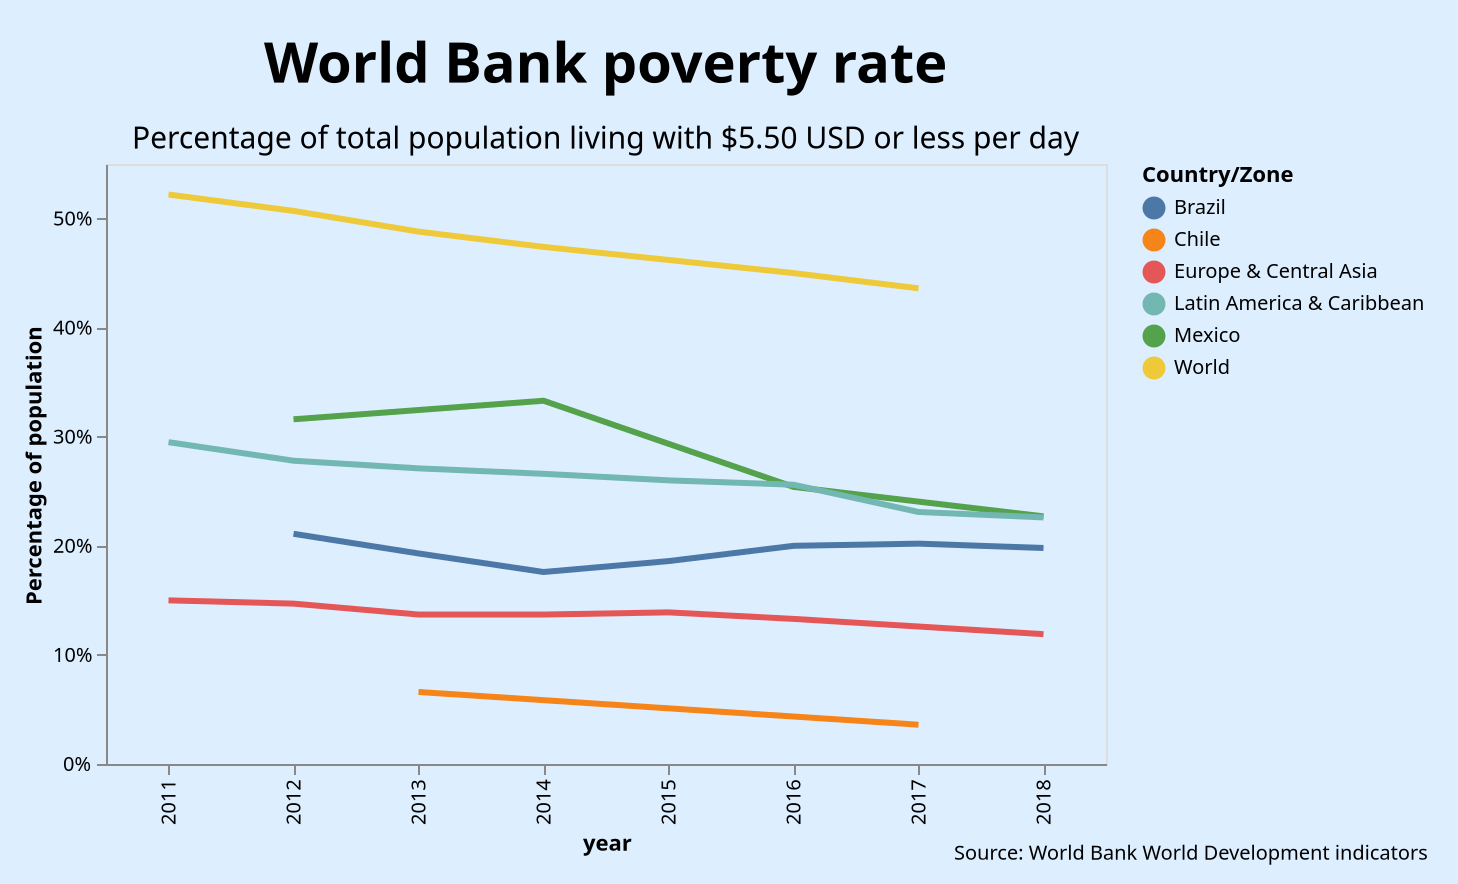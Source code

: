 {
  "$schema": "https://vega.github.io/schema/vega/v5.json",
  "background": "#DDEEFF",
  "padding": {"left": 10, "top": 18, "right": 15, "bottom": 10},
  "height": 300,
  "title": {
    "text": "Source: World Bank World Development indicators",
    "anchor": "end",
    "baseline": "bottom",
    "color": "black",
    "fontSize": 10,
    "fontWeight": "normal",
    "orient": "bottom"
  },
  "data": [
    {"name": "selector001_store"},
    {
      "name": "data-8665f6e19b7fe5fddef96902c92e6002",
      "values": [
        {
          "country": "Chile",
          "year": 2013,
          "percentage": 0.066,
          "pov": "Poverty headcount ratio at $5.50 a day"
        },
        {
          "country": "Chile",
          "year": 2015,
          "percentage": 0.051,
          "pov": "Poverty headcount ratio at $5.50 a day"
        },
        {
          "country": "Chile",
          "year": 2017,
          "percentage": 0.036000000000000004,
          "pov": "Poverty headcount ratio at $5.50 a day"
        },
        {
          "country": "Brazil",
          "year": 2012,
          "percentage": 0.21100000000000002,
          "pov": "Poverty headcount ratio at $5.50 a day"
        },
        {
          "country": "Brazil",
          "year": 2013,
          "percentage": 0.193,
          "pov": "Poverty headcount ratio at $5.50 a day"
        },
        {
          "country": "Brazil",
          "year": 2014,
          "percentage": 0.17600000000000002,
          "pov": "Poverty headcount ratio at $5.50 a day"
        },
        {
          "country": "Brazil",
          "year": 2015,
          "percentage": 0.18600000000000003,
          "pov": "Poverty headcount ratio at $5.50 a day"
        },
        {
          "country": "Brazil",
          "year": 2016,
          "percentage": 0.2,
          "pov": "Poverty headcount ratio at $5.50 a day"
        },
        {
          "country": "Brazil",
          "year": 2017,
          "percentage": 0.20199999999999999,
          "pov": "Poverty headcount ratio at $5.50 a day"
        },
        {
          "country": "Brazil",
          "year": 2018,
          "percentage": 0.198,
          "pov": "Poverty headcount ratio at $5.50 a day"
        },
        {
          "country": "Mexico",
          "year": 2012,
          "percentage": 0.316,
          "pov": "Poverty headcount ratio at $5.50 a day"
        },
        {
          "country": "Mexico",
          "year": 2014,
          "percentage": 0.33299999999999996,
          "pov": "Poverty headcount ratio at $5.50 a day"
        },
        {
          "country": "Mexico",
          "year": 2016,
          "percentage": 0.254,
          "pov": "Poverty headcount ratio at $5.50 a day"
        },
        {
          "country": "Mexico",
          "year": 2018,
          "percentage": 0.22699999999999998,
          "pov": "Poverty headcount ratio at $5.50 a day"
        },
        {
          "country": "World",
          "year": 2011,
          "percentage": 0.522,
          "pov": "Poverty headcount ratio at $5.50 a day"
        },
        {
          "country": "World",
          "year": 2012,
          "percentage": 0.507,
          "pov": "Poverty headcount ratio at $5.50 a day"
        },
        {
          "country": "World",
          "year": 2013,
          "percentage": 0.488,
          "pov": "Poverty headcount ratio at $5.50 a day"
        },
        {
          "country": "World",
          "year": 2014,
          "percentage": 0.474,
          "pov": "Poverty headcount ratio at $5.50 a day"
        },
        {
          "country": "World",
          "year": 2015,
          "percentage": 0.462,
          "pov": "Poverty headcount ratio at $5.50 a day"
        },
        {
          "country": "World",
          "year": 2016,
          "percentage": 0.45,
          "pov": "Poverty headcount ratio at $5.50 a day"
        },
        {
          "country": "World",
          "year": 2017,
          "percentage": 0.436,
          "pov": "Poverty headcount ratio at $5.50 a day"
        },
        {
          "country": "Latin America & Caribbean",
          "year": 2011,
          "percentage": 0.295,
          "pov": "Poverty headcount ratio at $5.50 a day"
        },
        {
          "country": "Latin America & Caribbean",
          "year": 2012,
          "percentage": 0.278,
          "pov": "Poverty headcount ratio at $5.50 a day"
        },
        {
          "country": "Latin America & Caribbean",
          "year": 2013,
          "percentage": 0.271,
          "pov": "Poverty headcount ratio at $5.50 a day"
        },
        {
          "country": "Latin America & Caribbean",
          "year": 2014,
          "percentage": 0.266,
          "pov": "Poverty headcount ratio at $5.50 a day"
        },
        {
          "country": "Latin America & Caribbean",
          "year": 2015,
          "percentage": 0.26,
          "pov": "Poverty headcount ratio at $5.50 a day"
        },
        {
          "country": "Latin America & Caribbean",
          "year": 2016,
          "percentage": 0.256,
          "pov": "Poverty headcount ratio at $5.50 a day"
        },
        {
          "country": "Latin America & Caribbean",
          "year": 2017,
          "percentage": 0.231,
          "pov": "Poverty headcount ratio at $5.50 a day"
        },
        {
          "country": "Latin America & Caribbean",
          "year": 2018,
          "percentage": 0.226,
          "pov": "Poverty headcount ratio at $5.50 a day"
        },
        {
          "country": "Europe & Central Asia",
          "year": 2011,
          "percentage": 0.15,
          "pov": "Poverty headcount ratio at $5.50 a day"
        },
        {
          "country": "Europe & Central Asia",
          "year": 2012,
          "percentage": 0.147,
          "pov": "Poverty headcount ratio at $5.50 a day"
        },
        {
          "country": "Europe & Central Asia",
          "year": 2013,
          "percentage": 0.13699999999999998,
          "pov": "Poverty headcount ratio at $5.50 a day"
        },
        {
          "country": "Europe & Central Asia",
          "year": 2014,
          "percentage": 0.13699999999999998,
          "pov": "Poverty headcount ratio at $5.50 a day"
        },
        {
          "country": "Europe & Central Asia",
          "year": 2015,
          "percentage": 0.139,
          "pov": "Poverty headcount ratio at $5.50 a day"
        },
        {
          "country": "Europe & Central Asia",
          "year": 2016,
          "percentage": 0.133,
          "pov": "Poverty headcount ratio at $5.50 a day"
        },
        {
          "country": "Europe & Central Asia",
          "year": 2017,
          "percentage": 0.126,
          "pov": "Poverty headcount ratio at $5.50 a day"
        },
        {
          "country": "Europe & Central Asia",
          "year": 2018,
          "percentage": 0.11900000000000001,
          "pov": "Poverty headcount ratio at $5.50 a day"
        }
      ]
    },
    {
      "name": "data_0",
      "source": "data-8665f6e19b7fe5fddef96902c92e6002",
      "transform": [
        {
          "type": "filter",
          "expr": "isValid(datum[\"percentage\"]) && isFinite(+datum[\"percentage\"])"
        }
      ]
    }
  ],
  "signals": [
    {"name": "childWidth", "value": 500},
    {
      "name": "unit",
      "value": {},
      "on": [
        {"events": "mousemove", "update": "isTuple(group()) ? group() : unit"}
      ]
    },
    {
      "name": "selector001",
      "update": "vlSelectionResolve(\"selector001_store\", \"union\", true, true)"
    }
  ],
  "layout": {"padding": 20, "bounds": "full", "align": "each"},
  "marks": [
    {
      "type": "group",
      "name": "concat_0_group",
      "title": {
        "text": "World Bank poverty rate",
        "fontSize": 28,
        "subtitle": "Percentage of total population living with $5.50 USD or less per day",
        "subtitleFontSize": 15,
        "subtitlePadding": 15,
        "frame": "group"
      },
      "style": "cell",
      "encode": {
        "update": {
          "width": {"signal": "childWidth"},
          "height": {"signal": "height"}
        }
      },
      "signals": [
        {
          "name": "selector001_tuple",
          "on": [
            {
              "events": [
                {
                  "source": "scope",
                  "type": "mouseover",
                  "markname": "concat_0_layer_0_layer_0_voronoi"
                }
              ],
              "update": "datum && item().mark.marktype !== 'group' ? {unit: \"concat_0_layer_0_layer_0\", fields: selector001_tuple_fields, values: [(item().isVoronoi ? datum.datum : datum)[\"country\"]]} : null",
              "force": true
            },
            {
              "events": [{"source": "view", "type": "dblclick"}],
              "update": "null"
            }
          ]
        },
        {
          "name": "selector001_tuple_fields",
          "value": [{"type": "E", "field": "country"}]
        },
        {
          "name": "selector001_modify",
          "on": [
            {
              "events": {"signal": "selector001_tuple"},
              "update": "modify(\"selector001_store\", selector001_tuple, true)"
            }
          ]
        }
      ],
      "marks": [
        {
          "name": "concat_0_layer_0_layer_0_marks",
          "type": "symbol",
          "style": ["circle"],
          "interactive": true,
          "from": {"data": "data_0"},
          "encode": {
            "update": {
              "opacity": {"value": 0},
              "fill": {"scale": "concat_0_layer_0_color", "field": "country"},
              "ariaRoleDescription": {"value": "circle"},
              "description": {
                "signal": "\"country: \" + (isValid(datum[\"country\"]) ? datum[\"country\"] : \"\"+datum[\"country\"]) + \"; year: \" + (isValid(datum[\"year\"]) ? datum[\"year\"] : \"\"+datum[\"year\"]) + \"; Percentage of population: \" + (format(datum[\"percentage\"], \".0%\"))"
              },
              "x": {"scale": "concat_0_x", "field": "year"},
              "y": {"scale": "concat_0_y", "field": "percentage"},
              "shape": {"value": "circle"}
            }
          }
        },
        {
          "name": "concat_0_layer_0_layer_0_voronoi",
          "type": "path",
          "interactive": true,
          "from": {"data": "concat_0_layer_0_layer_0_marks"},
          "encode": {
            "update": {
              "fill": {"value": "transparent"},
              "strokeWidth": {"value": 0.35},
              "stroke": {"value": "transparent"},
              "isVoronoi": {"value": true}
            }
          },
          "transform": [
            {
              "type": "voronoi",
              "x": {"expr": "datum.datum.x || 0"},
              "y": {"expr": "datum.datum.y || 0"},
              "size": [{"signal": "childWidth"}, {"signal": "height"}]
            }
          ]
        },
        {
          "name": "concat_0_layer_0_layer_1_pathgroup",
          "type": "group",
          "from": {
            "facet": {
              "name": "faceted_path_concat_0_layer_0_layer_1_main",
              "data": "data-8665f6e19b7fe5fddef96902c92e6002",
              "groupby": ["country"]
            }
          },
          "encode": {
            "update": {
              "width": {"field": {"group": "width"}},
              "height": {"field": {"group": "height"}}
            }
          },
          "marks": [
            {
              "name": "concat_0_layer_0_layer_1_marks",
              "type": "line",
              "style": ["line"],
              "sort": {"field": "datum[\"year\"]"},
              "interactive": false,
              "from": {"data": "faceted_path_concat_0_layer_0_layer_1_main"},
              "encode": {
                "update": {
                  "stroke": {
                    "scale": "concat_0_layer_0_color",
                    "field": "country"
                  },
                  "description": {
                    "signal": "\"country: \" + (isValid(datum[\"country\"]) ? datum[\"country\"] : \"\"+datum[\"country\"]) + \"; year: \" + (isValid(datum[\"year\"]) ? datum[\"year\"] : \"\"+datum[\"year\"]) + \"; Percentage of population: \" + (format(datum[\"percentage\"], \".0%\"))"
                  },
                  "x": {"scale": "concat_0_x", "field": "year"},
                  "y": {"scale": "concat_0_y", "field": "percentage"},
                  "strokeWidth": [
                    {
                      "test": "!(!length(data(\"selector001_store\")) || vlSelectionTest(\"selector001_store\", datum))",
                      "value": 1
                    },
                    {"value": 3}
                  ],
                  "defined": {
                    "signal": "isValid(datum[\"percentage\"]) && isFinite(+datum[\"percentage\"])"
                  }
                }
              }
            }
          ]
        }
      ],
      "axes": [
        {
          "scale": "concat_0_x",
          "orient": "bottom",
          "grid": false,
          "title": "year",
          "labelAlign": "right",
          "labelAngle": 270,
          "labelBaseline": "middle",
          "zindex": 0
        },
        {
          "scale": "concat_0_y",
          "orient": "left",
          "grid": false,
          "title": "Percentage of population",
          "format": ".0%",
          "tickCount": 4,
          "labelOverlap": true,
          "zindex": 0
        }
      ],
      "legends": [
        {
          "title": "Country/Zone",
          "fill": "concat_0_layer_0_color",
          "symbolType": "circle",
          "stroke": "concat_0_layer_0_color"
        }
      ]
    }
  ],
  "scales": [
    {
      "name": "concat_0_x",
      "type": "point",
      "domain": {
        "fields": [
          {"data": "data_0", "field": "year"},
          {"data": "data-8665f6e19b7fe5fddef96902c92e6002", "field": "year"}
        ],
        "sort": true
      },
      "range": [0, {"signal": "childWidth"}],
      "padding": 0.5
    },
    {
      "name": "concat_0_y",
      "type": "linear",
      "domain": {
        "fields": [
          {"data": "data_0", "field": "percentage"},
          {
            "data": "data-8665f6e19b7fe5fddef96902c92e6002",
            "field": "percentage"
          }
        ]
      },
      "range": [{"signal": "height"}, 0],
      "nice": true,
      "zero": true
    },
    {
      "name": "concat_0_layer_0_color",
      "type": "ordinal",
      "domain": {
        "fields": [
          {"data": "data_0", "field": "country"},
          {"data": "data-8665f6e19b7fe5fddef96902c92e6002", "field": "country"}
        ],
        "sort": true
      },
      "range": "category"
    }
  ],
  "config": {"axis": {"grid": false}}
}